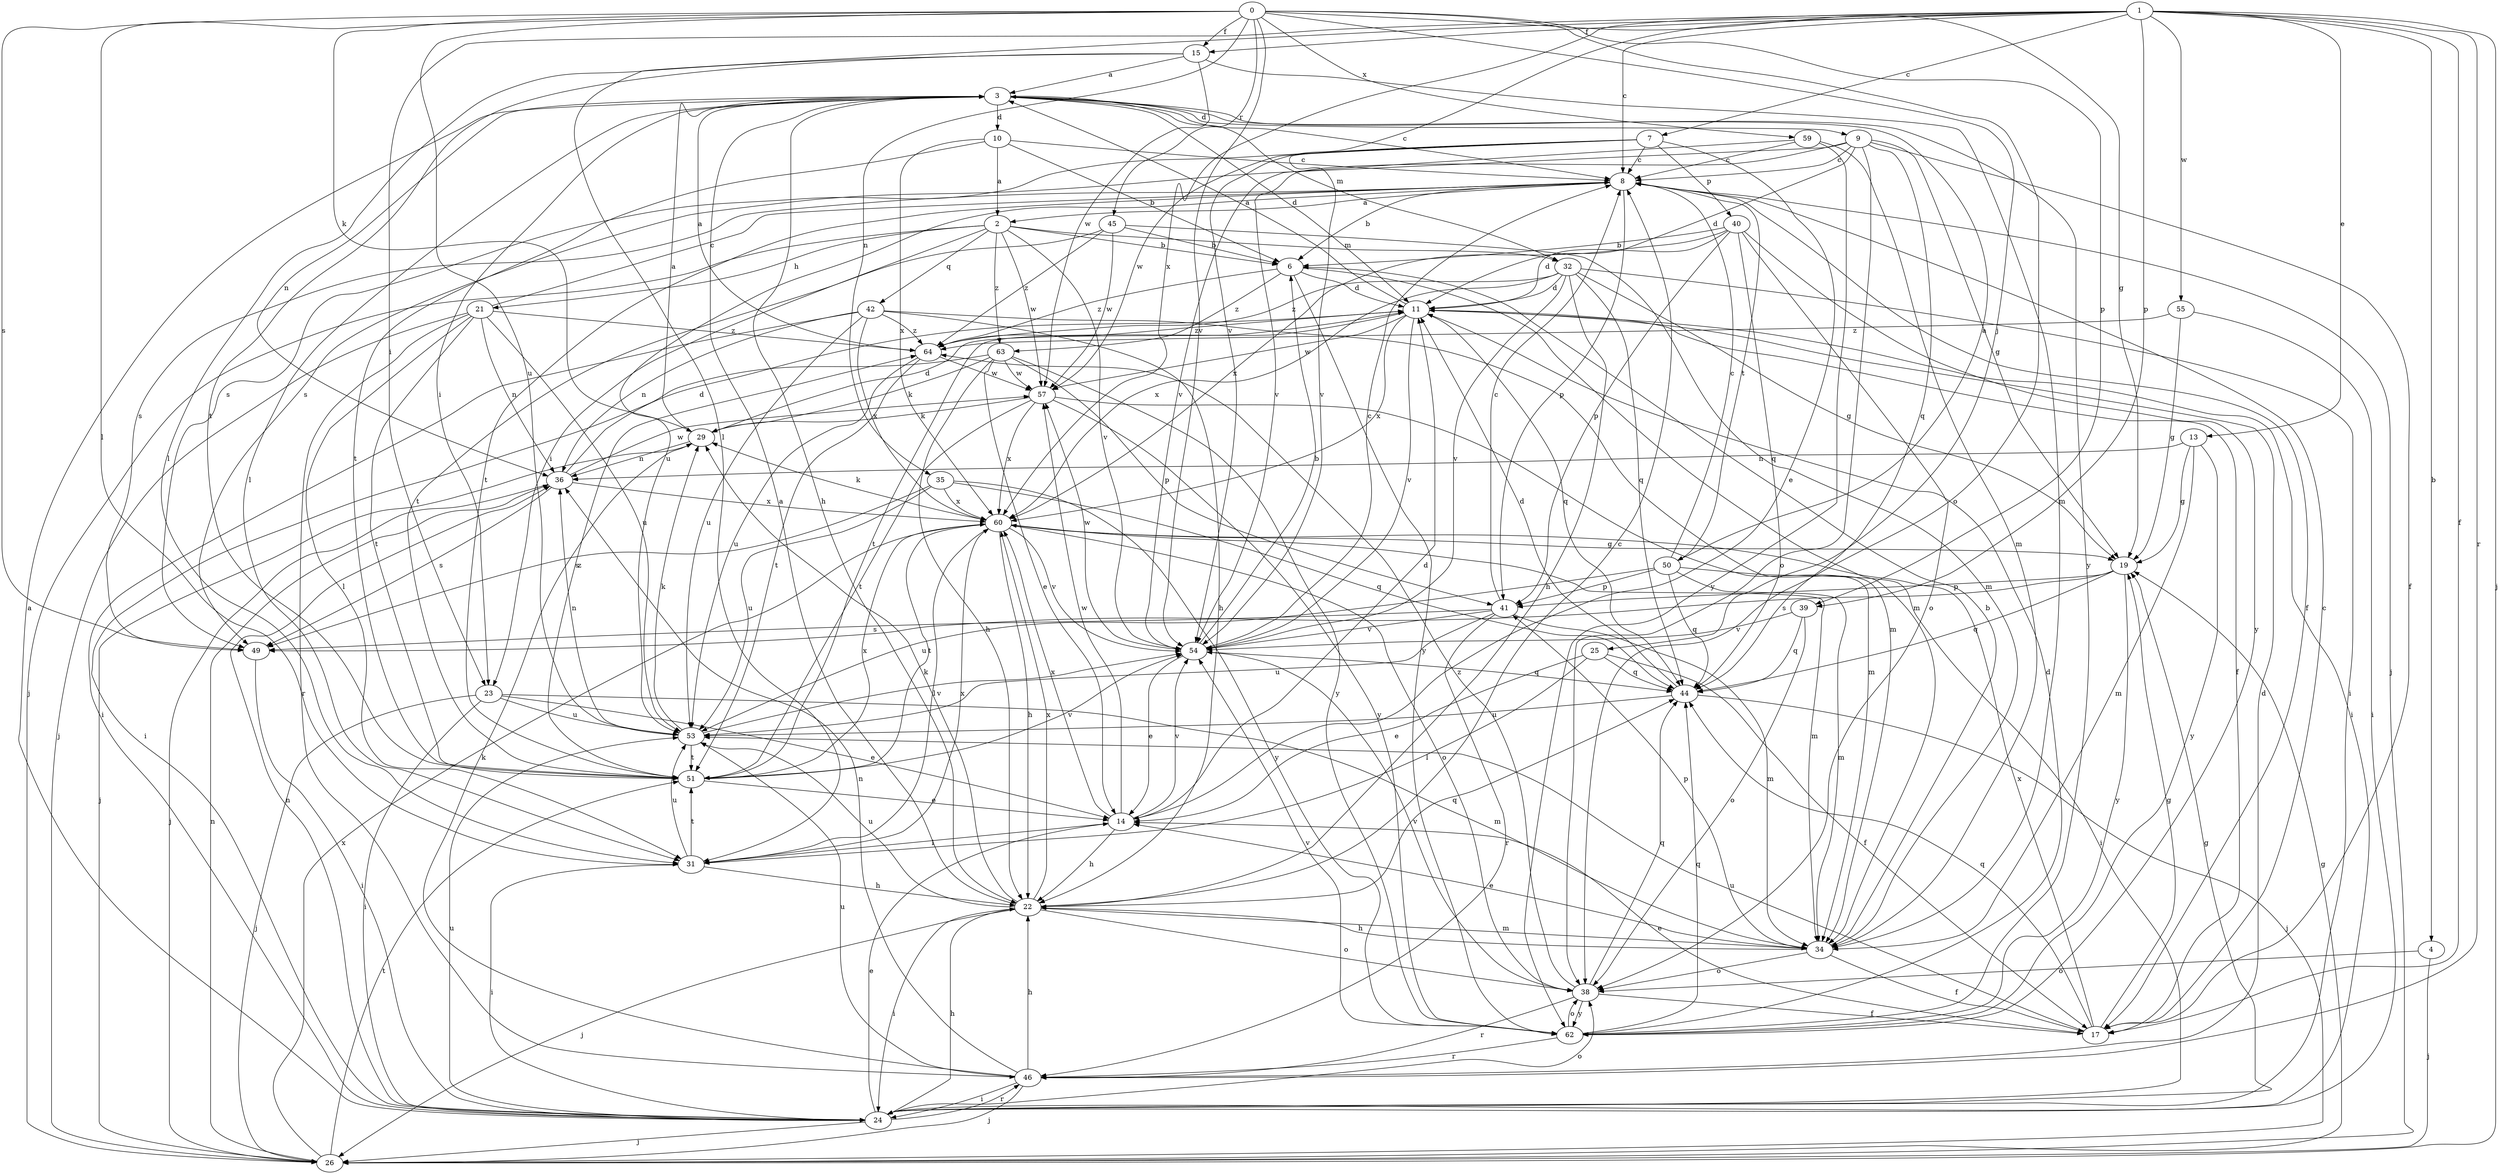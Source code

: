 strict digraph  {
0;
1;
2;
3;
4;
6;
7;
8;
9;
10;
11;
13;
14;
15;
17;
19;
21;
22;
23;
24;
25;
26;
29;
31;
32;
34;
35;
36;
38;
39;
40;
41;
42;
44;
45;
46;
49;
50;
51;
53;
54;
55;
57;
59;
60;
62;
63;
64;
0 -> 15  [label=f];
0 -> 19  [label=g];
0 -> 25  [label=j];
0 -> 29  [label=k];
0 -> 31  [label=l];
0 -> 35  [label=n];
0 -> 38  [label=o];
0 -> 39  [label=p];
0 -> 45  [label=r];
0 -> 49  [label=s];
0 -> 53  [label=u];
0 -> 54  [label=v];
0 -> 59  [label=x];
1 -> 4  [label=b];
1 -> 7  [label=c];
1 -> 8  [label=c];
1 -> 13  [label=e];
1 -> 15  [label=f];
1 -> 17  [label=f];
1 -> 23  [label=i];
1 -> 26  [label=j];
1 -> 31  [label=l];
1 -> 39  [label=p];
1 -> 46  [label=r];
1 -> 54  [label=v];
1 -> 55  [label=w];
1 -> 60  [label=x];
2 -> 6  [label=b];
2 -> 21  [label=h];
2 -> 23  [label=i];
2 -> 26  [label=j];
2 -> 32  [label=m];
2 -> 42  [label=q];
2 -> 54  [label=v];
2 -> 57  [label=w];
2 -> 63  [label=z];
3 -> 8  [label=c];
3 -> 9  [label=d];
3 -> 10  [label=d];
3 -> 11  [label=d];
3 -> 22  [label=h];
3 -> 23  [label=i];
3 -> 31  [label=l];
3 -> 32  [label=m];
3 -> 36  [label=n];
3 -> 62  [label=y];
4 -> 26  [label=j];
4 -> 38  [label=o];
6 -> 11  [label=d];
6 -> 34  [label=m];
6 -> 62  [label=y];
6 -> 63  [label=z];
6 -> 64  [label=z];
7 -> 8  [label=c];
7 -> 14  [label=e];
7 -> 40  [label=p];
7 -> 49  [label=s];
7 -> 54  [label=v];
7 -> 57  [label=w];
8 -> 2  [label=a];
8 -> 6  [label=b];
8 -> 17  [label=f];
8 -> 26  [label=j];
8 -> 41  [label=p];
8 -> 49  [label=s];
8 -> 50  [label=t];
8 -> 51  [label=t];
8 -> 53  [label=u];
9 -> 8  [label=c];
9 -> 11  [label=d];
9 -> 17  [label=f];
9 -> 19  [label=g];
9 -> 38  [label=o];
9 -> 44  [label=q];
9 -> 49  [label=s];
9 -> 54  [label=v];
10 -> 2  [label=a];
10 -> 6  [label=b];
10 -> 8  [label=c];
10 -> 51  [label=t];
10 -> 60  [label=x];
11 -> 3  [label=a];
11 -> 17  [label=f];
11 -> 24  [label=i];
11 -> 44  [label=q];
11 -> 51  [label=t];
11 -> 54  [label=v];
11 -> 57  [label=w];
11 -> 60  [label=x];
11 -> 64  [label=z];
13 -> 19  [label=g];
13 -> 34  [label=m];
13 -> 36  [label=n];
13 -> 62  [label=y];
14 -> 11  [label=d];
14 -> 22  [label=h];
14 -> 31  [label=l];
14 -> 54  [label=v];
14 -> 57  [label=w];
14 -> 60  [label=x];
15 -> 3  [label=a];
15 -> 31  [label=l];
15 -> 34  [label=m];
15 -> 51  [label=t];
15 -> 57  [label=w];
17 -> 8  [label=c];
17 -> 14  [label=e];
17 -> 19  [label=g];
17 -> 44  [label=q];
17 -> 53  [label=u];
17 -> 60  [label=x];
19 -> 41  [label=p];
19 -> 44  [label=q];
19 -> 49  [label=s];
19 -> 62  [label=y];
21 -> 8  [label=c];
21 -> 26  [label=j];
21 -> 31  [label=l];
21 -> 36  [label=n];
21 -> 46  [label=r];
21 -> 51  [label=t];
21 -> 53  [label=u];
21 -> 64  [label=z];
22 -> 3  [label=a];
22 -> 8  [label=c];
22 -> 24  [label=i];
22 -> 26  [label=j];
22 -> 29  [label=k];
22 -> 34  [label=m];
22 -> 38  [label=o];
22 -> 44  [label=q];
22 -> 53  [label=u];
22 -> 60  [label=x];
23 -> 14  [label=e];
23 -> 24  [label=i];
23 -> 26  [label=j];
23 -> 34  [label=m];
23 -> 53  [label=u];
24 -> 3  [label=a];
24 -> 14  [label=e];
24 -> 19  [label=g];
24 -> 22  [label=h];
24 -> 26  [label=j];
24 -> 36  [label=n];
24 -> 38  [label=o];
24 -> 46  [label=r];
24 -> 53  [label=u];
25 -> 14  [label=e];
25 -> 17  [label=f];
25 -> 31  [label=l];
25 -> 44  [label=q];
26 -> 19  [label=g];
26 -> 36  [label=n];
26 -> 51  [label=t];
26 -> 60  [label=x];
29 -> 3  [label=a];
29 -> 11  [label=d];
29 -> 26  [label=j];
29 -> 36  [label=n];
31 -> 22  [label=h];
31 -> 24  [label=i];
31 -> 51  [label=t];
31 -> 53  [label=u];
31 -> 60  [label=x];
32 -> 11  [label=d];
32 -> 19  [label=g];
32 -> 22  [label=h];
32 -> 24  [label=i];
32 -> 44  [label=q];
32 -> 54  [label=v];
32 -> 60  [label=x];
32 -> 64  [label=z];
34 -> 6  [label=b];
34 -> 14  [label=e];
34 -> 17  [label=f];
34 -> 22  [label=h];
34 -> 38  [label=o];
34 -> 41  [label=p];
35 -> 44  [label=q];
35 -> 49  [label=s];
35 -> 53  [label=u];
35 -> 60  [label=x];
35 -> 62  [label=y];
36 -> 11  [label=d];
36 -> 26  [label=j];
36 -> 49  [label=s];
36 -> 57  [label=w];
36 -> 60  [label=x];
38 -> 17  [label=f];
38 -> 44  [label=q];
38 -> 46  [label=r];
38 -> 54  [label=v];
38 -> 62  [label=y];
38 -> 64  [label=z];
39 -> 38  [label=o];
39 -> 44  [label=q];
39 -> 54  [label=v];
40 -> 6  [label=b];
40 -> 11  [label=d];
40 -> 38  [label=o];
40 -> 41  [label=p];
40 -> 44  [label=q];
40 -> 60  [label=x];
40 -> 62  [label=y];
41 -> 8  [label=c];
41 -> 34  [label=m];
41 -> 46  [label=r];
41 -> 49  [label=s];
41 -> 53  [label=u];
41 -> 54  [label=v];
42 -> 22  [label=h];
42 -> 24  [label=i];
42 -> 34  [label=m];
42 -> 36  [label=n];
42 -> 53  [label=u];
42 -> 60  [label=x];
42 -> 64  [label=z];
44 -> 11  [label=d];
44 -> 26  [label=j];
44 -> 53  [label=u];
45 -> 6  [label=b];
45 -> 34  [label=m];
45 -> 51  [label=t];
45 -> 57  [label=w];
45 -> 64  [label=z];
46 -> 11  [label=d];
46 -> 22  [label=h];
46 -> 24  [label=i];
46 -> 26  [label=j];
46 -> 29  [label=k];
46 -> 36  [label=n];
46 -> 53  [label=u];
49 -> 24  [label=i];
50 -> 3  [label=a];
50 -> 8  [label=c];
50 -> 24  [label=i];
50 -> 34  [label=m];
50 -> 41  [label=p];
50 -> 44  [label=q];
50 -> 53  [label=u];
51 -> 14  [label=e];
51 -> 54  [label=v];
51 -> 60  [label=x];
51 -> 64  [label=z];
53 -> 29  [label=k];
53 -> 36  [label=n];
53 -> 51  [label=t];
53 -> 54  [label=v];
54 -> 6  [label=b];
54 -> 8  [label=c];
54 -> 14  [label=e];
54 -> 44  [label=q];
54 -> 57  [label=w];
55 -> 19  [label=g];
55 -> 24  [label=i];
55 -> 64  [label=z];
57 -> 29  [label=k];
57 -> 34  [label=m];
57 -> 51  [label=t];
57 -> 60  [label=x];
57 -> 62  [label=y];
59 -> 8  [label=c];
59 -> 34  [label=m];
59 -> 54  [label=v];
59 -> 62  [label=y];
60 -> 19  [label=g];
60 -> 22  [label=h];
60 -> 29  [label=k];
60 -> 31  [label=l];
60 -> 34  [label=m];
60 -> 38  [label=o];
60 -> 51  [label=t];
60 -> 54  [label=v];
62 -> 11  [label=d];
62 -> 38  [label=o];
62 -> 44  [label=q];
62 -> 46  [label=r];
62 -> 54  [label=v];
63 -> 14  [label=e];
63 -> 22  [label=h];
63 -> 24  [label=i];
63 -> 29  [label=k];
63 -> 41  [label=p];
63 -> 57  [label=w];
63 -> 62  [label=y];
64 -> 3  [label=a];
64 -> 51  [label=t];
64 -> 53  [label=u];
64 -> 57  [label=w];
}
